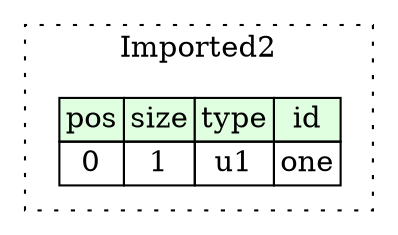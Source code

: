 digraph {
	rankdir=LR;
	node [shape=plaintext];
	subgraph cluster__imported_2 {
		label="Imported2";
		graph[style=dotted];

		imported_2__seq [label=<<TABLE BORDER="0" CELLBORDER="1" CELLSPACING="0">
			<TR><TD BGCOLOR="#E0FFE0">pos</TD><TD BGCOLOR="#E0FFE0">size</TD><TD BGCOLOR="#E0FFE0">type</TD><TD BGCOLOR="#E0FFE0">id</TD></TR>
			<TR><TD PORT="one_pos">0</TD><TD PORT="one_size">1</TD><TD>u1</TD><TD PORT="one_type">one</TD></TR>
		</TABLE>>];
	}
}
